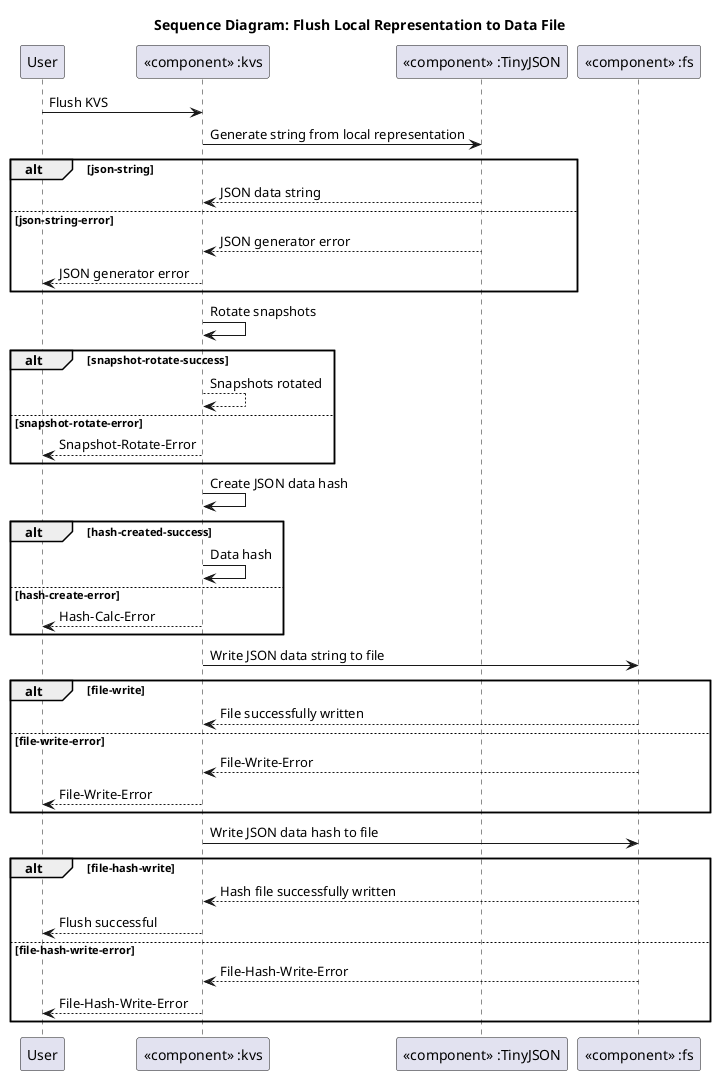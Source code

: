 @startuml

title Sequence Diagram: Flush Local Representation to Data File

participant "User" as actor
participant "«component» :kvs" as kvs
participant "«component» :TinyJSON" as json_parser
participant "«component» :fs" as fs

actor -> kvs: Flush KVS

kvs -> json_parser: Generate string from local representation

alt json-string
    json_parser --> kvs: JSON data string
else json-string-error
    json_parser --> kvs: JSON generator error
    kvs --> actor: JSON generator error
end

kvs -> kvs: Rotate snapshots

alt snapshot-rotate-success
    kvs --> kvs: Snapshots rotated
else snapshot-rotate-error
    kvs --> actor: Snapshot-Rotate-Error
end

kvs -> kvs: Create JSON data hash

alt hash-created-success
    kvs -> kvs: Data hash
else hash-create-error
    kvs --> actor: Hash-Calc-Error
end

kvs -> fs: Write JSON data string to file

alt file-write
    fs --> kvs: File successfully written
else file-write-error
    fs --> kvs: File-Write-Error
    kvs --> actor: File-Write-Error
end

kvs -> fs: Write JSON data hash to file

alt file-hash-write
    fs --> kvs: Hash file successfully written
    kvs --> actor: Flush successful
else file-hash-write-error
    fs --> kvs: File-Hash-Write-Error
    kvs --> actor: File-Hash-Write-Error
end

@enduml
